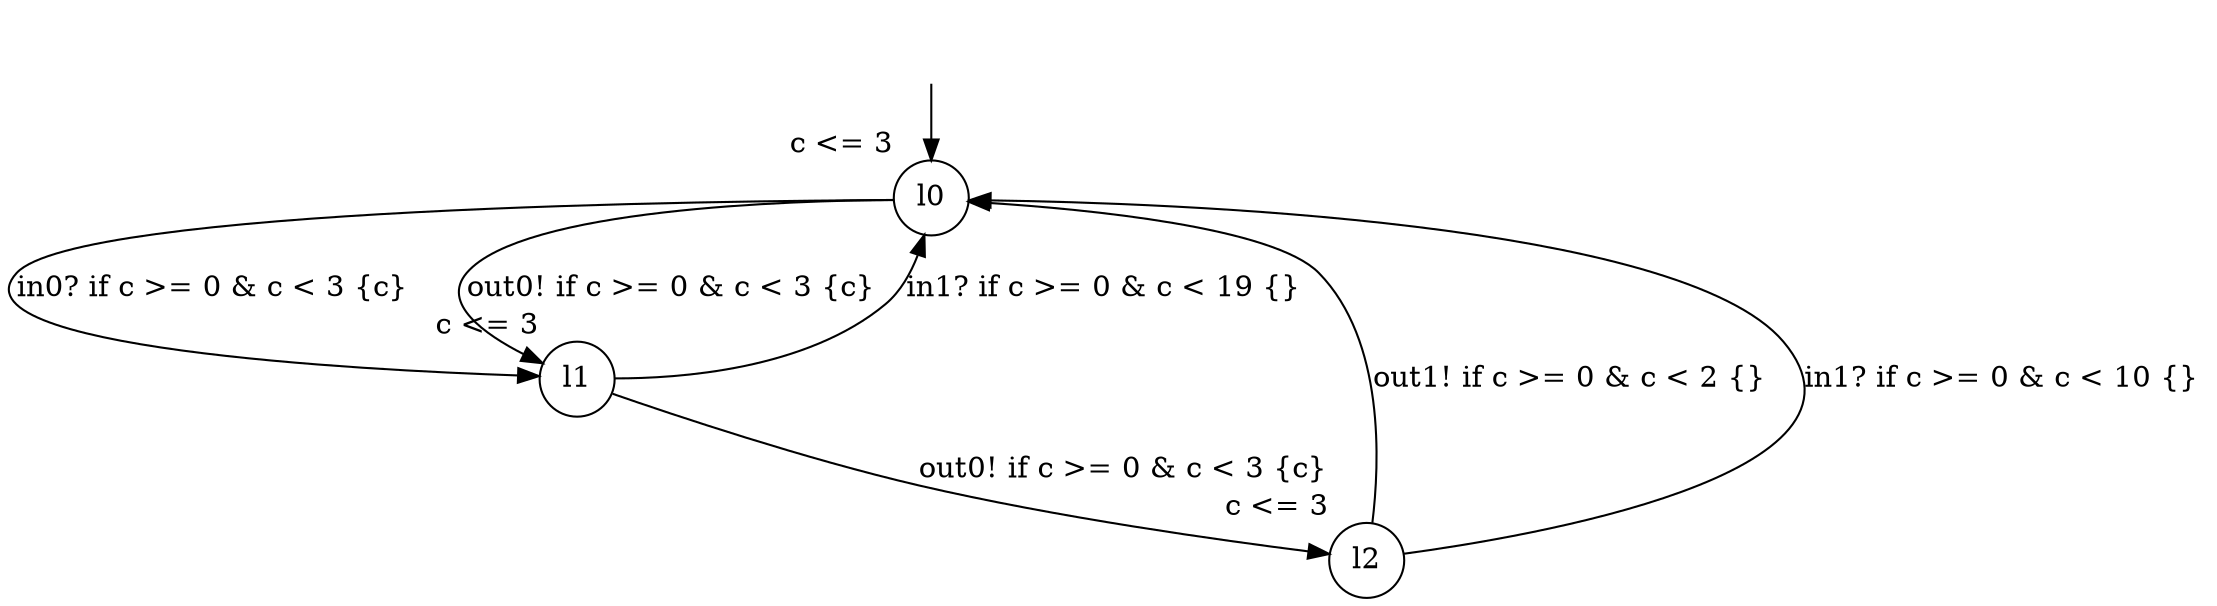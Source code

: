 digraph g {
__start0 [label="" shape="none"];
l0 [shape="circle" margin=0 label="l0", xlabel="c <= 3"];
l1 [shape="circle" margin=0 label="l1", xlabel="c <= 3"];
l2 [shape="circle" margin=0 label="l2", xlabel="c <= 3"];
l0 -> l1 [label="in0? if c >= 0 & c < 3 {c} "];
l0 -> l1 [label="out0! if c >= 0 & c < 3 {c} "];
l1 -> l0 [label="in1? if c >= 0 & c < 19 {} "];
l1 -> l2 [label="out0! if c >= 0 & c < 3 {c} "];
l2 -> l0 [label="out1! if c >= 0 & c < 2 {} "];
l2 -> l0 [label="in1? if c >= 0 & c < 10 {} "];
__start0 -> l0;
}
